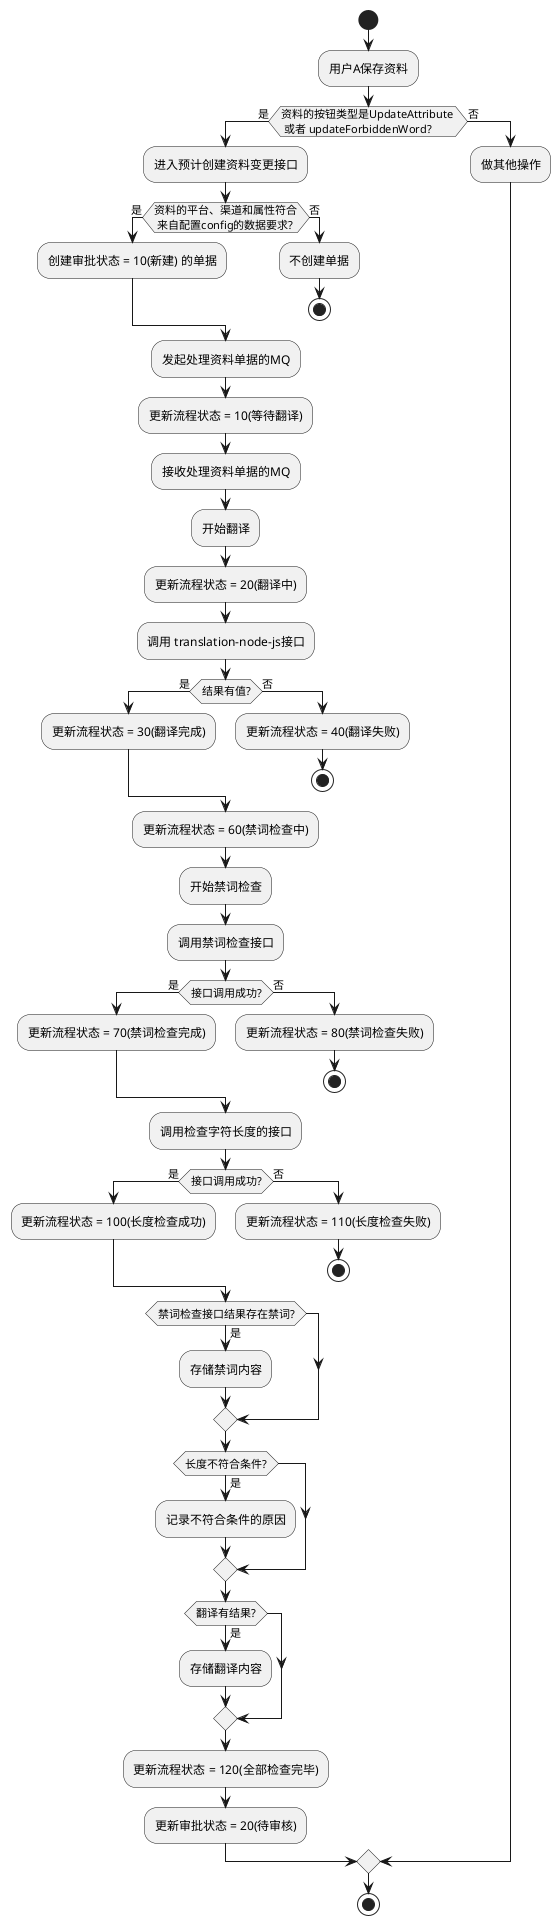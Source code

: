 @startuml
start

:用户A保存资料;

if (资料的按钮类型是UpdateAttribute \n 或者 updateForbiddenWord?) then (是)
    :进入预计创建资料变更接口;

    if (资料的平台、渠道和属性符合\n 来自配置config的数据要求?) then (是)
        :创建审批状态 = 10(新建) 的单据;
    else (否)
        :不创建单据;
        stop
    endif

    :发起处理资料单据的MQ;
    :更新流程状态 = 10(等待翻译);

    :接收处理资料单据的MQ;
    :开始翻译;
    :更新流程状态 = 20(翻译中);
    :调用 translation-node-js接口;

    if (结果有值?) then (是)
        :更新流程状态 = 30(翻译完成);
    else (否)
        :更新流程状态 = 40(翻译失败);
        stop
    endif

    :更新流程状态 = 60(禁词检查中);
    :开始禁词检查;
    :调用禁词检查接口;

    if (接口调用成功?) then (是)
        :更新流程状态 = 70(禁词检查完成);
    else (否)
        :更新流程状态 = 80(禁词检查失败);
        stop
    endif

    :调用检查字符长度的接口;

    if (接口调用成功?) then (是)
        :更新流程状态 = 100(长度检查成功);
    else (否)
        :更新流程状态 = 110(长度检查失败);
        stop
    endif

    if (禁词检查接口结果存在禁词?) then (是)
        :存储禁词内容;
    endif

    if (长度不符合条件?) then (是)
        :记录不符合条件的原因;
    endif

    if (翻译有结果?) then (是)
        :存储翻译内容;
    endif

    :更新流程状态 = 120(全部检查完毕);
    :更新审批状态 = 20(待审核);
else (否)
    :做其他操作;
endif

stop
@enduml
